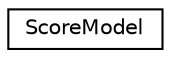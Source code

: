 digraph "Graphical Class Hierarchy"
{
 // LATEX_PDF_SIZE
  edge [fontname="Helvetica",fontsize="10",labelfontname="Helvetica",labelfontsize="10"];
  node [fontname="Helvetica",fontsize="10",shape=record];
  rankdir="LR";
  Node0 [label="ScoreModel",height=0.2,width=0.4,color="black", fillcolor="white", style="filled",URL="$class_score_model.html",tooltip=" "];
}
